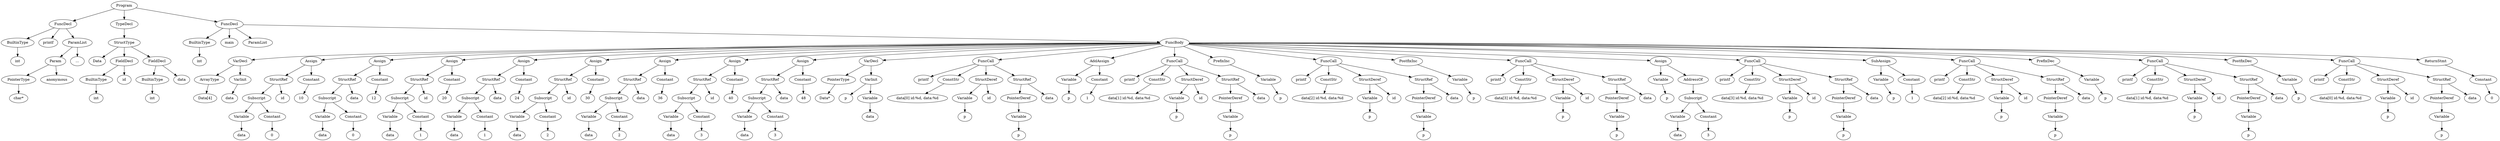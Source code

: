 digraph {
Program [label = Program]
Program -> FuncDecl_5677471808
FuncDecl_5677471808 [label = FuncDecl]
FuncDecl_5677471808 -> BuiltinType_5677471312
BuiltinType_5677471312 [label = BuiltinType]
"int_5677471312" [label = "int"]
BuiltinType_5677471312 -> "int_5677471312"
printf_5677471808[ label = printf]
FuncDecl_5677471808 -> printf_5677471808
FuncDecl_5677471808 -> ParamList_5677471536
ParamList_5677471536 [label = ParamList]
ParamList_5677471536 -> Param_5677471664
Param_5677471664 [label = Param]
Param_5677471664 -> PointerType_5677471472
PointerType_5677471472 [label = PointerType]
"char*_5677471472" [label = "char*"]
PointerType_5677471472 -> "char*_5677471472"
anonymous_5677471664 [label = anonymous]
Param_5677471664 -> anonymous_5677471664
"..._5677471536" [label = "..."]
ParamList_5677471536 -> "..._5677471536"
Program -> TypeDecl_5677471616
TypeDecl_5677471616 [label = TypeDecl]
TypeDecl_5677471616 -> StructType_5677472288
StructType_5677472288 [label = StructType]
"Data_5677472288" [label = "Data"]
StructType_5677472288 -> "Data_5677472288"
StructType_5677472288 -> FieldDecl_5677472064
FieldDecl_5677472064 [label = FieldDecl]
FieldDecl_5677472064 -> BuiltinType_5677471904
BuiltinType_5677471904 [label = BuiltinType]
"int_5677471904" [label = "int"]
BuiltinType_5677471904 -> "int_5677471904"
id_5677472064 [label = id]
FieldDecl_5677472064 -> id_5677472064
StructType_5677472288 -> FieldDecl_5677472256
FieldDecl_5677472256 [label = FieldDecl]
FieldDecl_5677472256 -> BuiltinType_5677472096
BuiltinType_5677472096 [label = BuiltinType]
"int_5677472096" [label = "int"]
BuiltinType_5677472096 -> "int_5677472096"
data_5677472256 [label = data]
FieldDecl_5677472256 -> data_5677472256
Program -> FuncDecl_5677482432
FuncDecl_5677482432 [label = FuncDecl]
FuncDecl_5677482432 -> BuiltinType_5677472352
BuiltinType_5677472352 [label = BuiltinType]
"int_5677472352" [label = "int"]
BuiltinType_5677472352 -> "int_5677472352"
main_5677482432[ label = main]
FuncDecl_5677482432 -> main_5677482432
FuncDecl_5677482432 -> ParamList_5677472448
ParamList_5677472448 [label = ParamList]
FuncDecl_5677482432 -> FuncBody_5677482416
FuncBody_5677482416 [label = FuncBody]
FuncBody_5677482416 -> VarDecl_5677472976
VarDecl_5677472976 [label = VarDecl]
VarDecl_5677472976 -> ArrayType_5677472832
ArrayType_5677472832 [label = ArrayType]
"Data[4]_5677472832" [label = "Data[4]"]
ArrayType_5677472832 -> "Data[4]_5677472832"
VarDecl_5677472976 -> VarInit_5677472928
VarInit_5677472928 [label = VarInit]
data_5677472928 [label = data]
VarInit_5677472928 -> data_5677472928
FuncBody_5677482416 -> Assign_5677473312
Assign_5677473312 [label = Assign]
Assign_5677473312 -> StructRef_5677473200
StructRef_5677473200 [label = StructRef]
StructRef_5677473200 -> Subscript_5677473136
Subscript_5677473136 [label = Subscript]
Subscript_5677473136 -> Variable_5677473040
Variable_5677473040 [label = Variable]
data_5677473040 [label = data]
Variable_5677473040 -> data_5677473040
Subscript_5677473136 -> Constant_5677473072
Constant_5677473072 [label = Constant]
int_5677473072 [label = "0"]
Constant_5677473072 -> int_5677473072
id_5677473200[ label = id]
StructRef_5677473200 -> id_5677473200
Assign_5677473312 -> Constant_5677473248
Constant_5677473248 [label = Constant]
int_5677473248 [label = "10"]
Constant_5677473248 -> int_5677473248
FuncBody_5677482416 -> Assign_5677473648
Assign_5677473648 [label = Assign]
Assign_5677473648 -> StructRef_5677473536
StructRef_5677473536 [label = StructRef]
StructRef_5677473536 -> Subscript_5677473472
Subscript_5677473472 [label = Subscript]
Subscript_5677473472 -> Variable_5677473376
Variable_5677473376 [label = Variable]
data_5677473376 [label = data]
Variable_5677473376 -> data_5677473376
Subscript_5677473472 -> Constant_5677473408
Constant_5677473408 [label = Constant]
int_5677473408 [label = "0"]
Constant_5677473408 -> int_5677473408
data_5677473536[ label = data]
StructRef_5677473536 -> data_5677473536
Assign_5677473648 -> Constant_5677473584
Constant_5677473584 [label = Constant]
int_5677473584 [label = "12"]
Constant_5677473584 -> int_5677473584
FuncBody_5677482416 -> Assign_5677474016
Assign_5677474016 [label = Assign]
Assign_5677474016 -> StructRef_5677473904
StructRef_5677473904 [label = StructRef]
StructRef_5677473904 -> Subscript_5677473840
Subscript_5677473840 [label = Subscript]
Subscript_5677473840 -> Variable_5677473744
Variable_5677473744 [label = Variable]
data_5677473744 [label = data]
Variable_5677473744 -> data_5677473744
Subscript_5677473840 -> Constant_5677473776
Constant_5677473776 [label = Constant]
int_5677473776 [label = "1"]
Constant_5677473776 -> int_5677473776
id_5677473904[ label = id]
StructRef_5677473904 -> id_5677473904
Assign_5677474016 -> Constant_5677473952
Constant_5677473952 [label = Constant]
int_5677473952 [label = "20"]
Constant_5677473952 -> int_5677473952
FuncBody_5677482416 -> Assign_5677474352
Assign_5677474352 [label = Assign]
Assign_5677474352 -> StructRef_5677474240
StructRef_5677474240 [label = StructRef]
StructRef_5677474240 -> Subscript_5677474176
Subscript_5677474176 [label = Subscript]
Subscript_5677474176 -> Variable_5677474080
Variable_5677474080 [label = Variable]
data_5677474080 [label = data]
Variable_5677474080 -> data_5677474080
Subscript_5677474176 -> Constant_5677474112
Constant_5677474112 [label = Constant]
int_5677474112 [label = "1"]
Constant_5677474112 -> int_5677474112
data_5677474240[ label = data]
StructRef_5677474240 -> data_5677474240
Assign_5677474352 -> Constant_5677474288
Constant_5677474288 [label = Constant]
int_5677474288 [label = "24"]
Constant_5677474288 -> int_5677474288
FuncBody_5677482416 -> Assign_5677474720
Assign_5677474720 [label = Assign]
Assign_5677474720 -> StructRef_5677474608
StructRef_5677474608 [label = StructRef]
StructRef_5677474608 -> Subscript_5677474544
Subscript_5677474544 [label = Subscript]
Subscript_5677474544 -> Variable_5677474448
Variable_5677474448 [label = Variable]
data_5677474448 [label = data]
Variable_5677474448 -> data_5677474448
Subscript_5677474544 -> Constant_5677474480
Constant_5677474480 [label = Constant]
int_5677474480 [label = "2"]
Constant_5677474480 -> int_5677474480
id_5677474608[ label = id]
StructRef_5677474608 -> id_5677474608
Assign_5677474720 -> Constant_5677474656
Constant_5677474656 [label = Constant]
int_5677474656 [label = "30"]
Constant_5677474656 -> int_5677474656
FuncBody_5677482416 -> Assign_5677475056
Assign_5677475056 [label = Assign]
Assign_5677475056 -> StructRef_5677474944
StructRef_5677474944 [label = StructRef]
StructRef_5677474944 -> Subscript_5677474880
Subscript_5677474880 [label = Subscript]
Subscript_5677474880 -> Variable_5677474784
Variable_5677474784 [label = Variable]
data_5677474784 [label = data]
Variable_5677474784 -> data_5677474784
Subscript_5677474880 -> Constant_5677474816
Constant_5677474816 [label = Constant]
int_5677474816 [label = "2"]
Constant_5677474816 -> int_5677474816
data_5677474944[ label = data]
StructRef_5677474944 -> data_5677474944
Assign_5677475056 -> Constant_5677474992
Constant_5677474992 [label = Constant]
int_5677474992 [label = "36"]
Constant_5677474992 -> int_5677474992
FuncBody_5677482416 -> Assign_5677475392
Assign_5677475392 [label = Assign]
Assign_5677475392 -> StructRef_5677475280
StructRef_5677475280 [label = StructRef]
StructRef_5677475280 -> Subscript_5677475216
Subscript_5677475216 [label = Subscript]
Subscript_5677475216 -> Variable_5677475120
Variable_5677475120 [label = Variable]
data_5677475120 [label = data]
Variable_5677475120 -> data_5677475120
Subscript_5677475216 -> Constant_5677475152
Constant_5677475152 [label = Constant]
int_5677475152 [label = "3"]
Constant_5677475152 -> int_5677475152
id_5677475280[ label = id]
StructRef_5677475280 -> id_5677475280
Assign_5677475392 -> Constant_5677475328
Constant_5677475328 [label = Constant]
int_5677475328 [label = "40"]
Constant_5677475328 -> int_5677475328
FuncBody_5677482416 -> Assign_5677475728
Assign_5677475728 [label = Assign]
Assign_5677475728 -> StructRef_5677475616
StructRef_5677475616 [label = StructRef]
StructRef_5677475616 -> Subscript_5677475552
Subscript_5677475552 [label = Subscript]
Subscript_5677475552 -> Variable_5677475456
Variable_5677475456 [label = Variable]
data_5677475456 [label = data]
Variable_5677475456 -> data_5677475456
Subscript_5677475552 -> Constant_5677475488
Constant_5677475488 [label = Constant]
int_5677475488 [label = "3"]
Constant_5677475488 -> int_5677475488
data_5677475616[ label = data]
StructRef_5677475616 -> data_5677475616
Assign_5677475728 -> Constant_5677475664
Constant_5677475664 [label = Constant]
int_5677475664 [label = "48"]
Constant_5677475664 -> int_5677475664
FuncBody_5677482416 -> VarDecl_5677476144
VarDecl_5677476144 [label = VarDecl]
VarDecl_5677476144 -> PointerType_5677474384
PointerType_5677474384 [label = PointerType]
"Data*_5677474384" [label = "Data*"]
PointerType_5677474384 -> "Data*_5677474384"
VarDecl_5677476144 -> VarInit_5677476064
VarInit_5677476064 [label = VarInit]
p_5677476064 [label = p]
VarInit_5677476064 -> p_5677476064
VarInit_5677476064 -> Variable_5677476032
Variable_5677476032 [label = Variable]
data_5677476032 [label = data]
Variable_5677476032 -> data_5677476032
FuncBody_5677482416 -> FuncCall_5677476768
FuncCall_5677476768 [label = FuncCall]
printf_5677476768[ label = printf]
FuncCall_5677476768 -> printf_5677476768
FuncCall_5677476768 -> ConstStr_5677476288
ConstStr_5677476288 [label = ConstStr]
str_5677476288 [label = "data[0] id:%d, data:%d"]
ConstStr_5677476288 -> str_5677476288
FuncCall_5677476768 -> StructDeref_5677476544
StructDeref_5677476544 [label = StructDeref]
StructDeref_5677476544 -> Variable_5677476480
Variable_5677476480 [label = Variable]
p_5677476480 [label = p]
Variable_5677476480 -> p_5677476480
id_5677476544[ label = id]
StructDeref_5677476544 -> id_5677476544
FuncCall_5677476768 -> StructRef_5677476688
StructRef_5677476688 [label = StructRef]
StructRef_5677476688 -> PointerDeref_5677244592
PointerDeref_5677244592 [label = PointerDeref]
PointerDeref_5677244592 -> Variable_5677476624
Variable_5677476624 [label = Variable]
p_5677476624 [label = p]
Variable_5677476624 -> p_5677476624
data_5677476688[ label = data]
StructRef_5677476688 -> data_5677476688
FuncBody_5677482416 -> AddAssign_5677476944
AddAssign_5677476944 [label = AddAssign]
AddAssign_5677476944 -> Variable_5677476848
Variable_5677476848 [label = Variable]
p_5677476848 [label = p]
Variable_5677476848 -> p_5677476848
AddAssign_5677476944 -> Constant_5677476880
Constant_5677476880 [label = Constant]
int_5677476880 [label = "1"]
Constant_5677476880 -> int_5677476880
FuncBody_5677482416 -> FuncCall_5677477568
FuncCall_5677477568 [label = FuncCall]
printf_5677477568[ label = printf]
FuncCall_5677477568 -> printf_5677477568
FuncCall_5677477568 -> ConstStr_5677477088
ConstStr_5677477088 [label = ConstStr]
str_5677477088 [label = "data[1] id:%d, data:%d"]
ConstStr_5677477088 -> str_5677477088
FuncCall_5677477568 -> StructDeref_5677477344
StructDeref_5677477344 [label = StructDeref]
StructDeref_5677477344 -> Variable_5677477280
Variable_5677477280 [label = Variable]
p_5677477280 [label = p]
Variable_5677477280 -> p_5677477280
id_5677477344[ label = id]
StructDeref_5677477344 -> id_5677477344
FuncCall_5677477568 -> StructRef_5677477488
StructRef_5677477488 [label = StructRef]
StructRef_5677477488 -> PointerDeref_5677236288
PointerDeref_5677236288 [label = PointerDeref]
PointerDeref_5677236288 -> Variable_5677477424
Variable_5677477424 [label = Variable]
p_5677477424 [label = p]
Variable_5677477424 -> p_5677477424
data_5677477488[ label = data]
StructRef_5677477488 -> data_5677477488
FuncBody_5677482416 -> PrefixInc_5677035680
PrefixInc_5677035680 [label = PrefixInc]
PrefixInc_5677035680 -> Variable_5677477648
Variable_5677477648 [label = Variable]
p_5677477648 [label = p]
Variable_5677477648 -> p_5677477648
FuncBody_5677482416 -> FuncCall_5677478272
FuncCall_5677478272 [label = FuncCall]
printf_5677478272[ label = printf]
FuncCall_5677478272 -> printf_5677478272
FuncCall_5677478272 -> ConstStr_5677477792
ConstStr_5677477792 [label = ConstStr]
str_5677477792 [label = "data[2] id:%d, data:%d"]
ConstStr_5677477792 -> str_5677477792
FuncCall_5677478272 -> StructDeref_5677478048
StructDeref_5677478048 [label = StructDeref]
StructDeref_5677478048 -> Variable_5677477984
Variable_5677477984 [label = Variable]
p_5677477984 [label = p]
Variable_5677477984 -> p_5677477984
id_5677478048[ label = id]
StructDeref_5677478048 -> id_5677478048
FuncCall_5677478272 -> StructRef_5677478192
StructRef_5677478192 [label = StructRef]
StructRef_5677478192 -> PointerDeref_5677083872
PointerDeref_5677083872 [label = PointerDeref]
PointerDeref_5677083872 -> Variable_5677478128
Variable_5677478128 [label = Variable]
p_5677478128 [label = p]
Variable_5677478128 -> p_5677478128
data_5677478192[ label = data]
StructRef_5677478192 -> data_5677478192
FuncBody_5677482416 -> PostfixInc_5677230688
PostfixInc_5677230688 [label = PostfixInc]
PostfixInc_5677230688 -> Variable_5677478352
Variable_5677478352 [label = Variable]
p_5677478352 [label = p]
Variable_5677478352 -> p_5677478352
FuncBody_5677482416 -> FuncCall_5677478976
FuncCall_5677478976 [label = FuncCall]
printf_5677478976[ label = printf]
FuncCall_5677478976 -> printf_5677478976
FuncCall_5677478976 -> ConstStr_5677478496
ConstStr_5677478496 [label = ConstStr]
str_5677478496 [label = "data[3] id:%d, data:%d"]
ConstStr_5677478496 -> str_5677478496
FuncCall_5677478976 -> StructDeref_5677478752
StructDeref_5677478752 [label = StructDeref]
StructDeref_5677478752 -> Variable_5677478688
Variable_5677478688 [label = Variable]
p_5677478688 [label = p]
Variable_5677478688 -> p_5677478688
id_5677478752[ label = id]
StructDeref_5677478752 -> id_5677478752
FuncCall_5677478976 -> StructRef_5677478896
StructRef_5677478896 [label = StructRef]
StructRef_5677478896 -> PointerDeref_5677057232
PointerDeref_5677057232 [label = PointerDeref]
PointerDeref_5677057232 -> Variable_5677478832
Variable_5677478832 [label = Variable]
p_5677478832 [label = p]
Variable_5677478832 -> p_5677478832
data_5677478896[ label = data]
StructRef_5677478896 -> data_5677478896
FuncBody_5677482416 -> Assign_5677479504
Assign_5677479504 [label = Assign]
Assign_5677479504 -> Variable_5677479312
Variable_5677479312 [label = Variable]
p_5677479312 [label = p]
Variable_5677479312 -> p_5677479312
Assign_5677479504 -> AddressOf_5677014672
AddressOf_5677014672 [label = AddressOf]
AddressOf_5677014672 -> Subscript_5677479472
Subscript_5677479472 [label = Subscript]
Subscript_5677479472 -> Variable_5677479376
Variable_5677479376 [label = Variable]
data_5677479376 [label = data]
Variable_5677479376 -> data_5677479376
Subscript_5677479472 -> Constant_5677479408
Constant_5677479408 [label = Constant]
int_5677479408 [label = "3"]
Constant_5677479408 -> int_5677479408
FuncBody_5677482416 -> FuncCall_5677480016
FuncCall_5677480016 [label = FuncCall]
printf_5677480016[ label = printf]
FuncCall_5677480016 -> printf_5677480016
FuncCall_5677480016 -> ConstStr_5677479648
ConstStr_5677479648 [label = ConstStr]
str_5677479648 [label = "data[3] id:%d, data:%d"]
ConstStr_5677479648 -> str_5677479648
FuncCall_5677480016 -> StructDeref_5677479904
StructDeref_5677479904 [label = StructDeref]
StructDeref_5677479904 -> Variable_5677479840
Variable_5677479840 [label = Variable]
p_5677479840 [label = p]
Variable_5677479840 -> p_5677479840
id_5677479904[ label = id]
StructDeref_5677479904 -> id_5677479904
FuncCall_5677480016 -> StructRef_5677479968
StructRef_5677479968 [label = StructRef]
StructRef_5677479968 -> PointerDeref_5677014768
PointerDeref_5677014768 [label = PointerDeref]
PointerDeref_5677014768 -> Variable_5677475792
Variable_5677475792 [label = Variable]
p_5677475792 [label = p]
Variable_5677475792 -> p_5677475792
data_5677479968[ label = data]
StructRef_5677479968 -> data_5677479968
FuncBody_5677482416 -> SubAssign_5677480192
SubAssign_5677480192 [label = SubAssign]
SubAssign_5677480192 -> Variable_5677480096
Variable_5677480096 [label = Variable]
p_5677480096 [label = p]
Variable_5677480096 -> p_5677480096
SubAssign_5677480192 -> Constant_5677480128
Constant_5677480128 [label = Constant]
int_5677480128 [label = "1"]
Constant_5677480128 -> int_5677480128
FuncBody_5677482416 -> FuncCall_5677480832
FuncCall_5677480832 [label = FuncCall]
printf_5677480832[ label = printf]
FuncCall_5677480832 -> printf_5677480832
FuncCall_5677480832 -> ConstStr_5677480336
ConstStr_5677480336 [label = ConstStr]
str_5677480336 [label = "data[2] id:%d, data:%d"]
ConstStr_5677480336 -> str_5677480336
FuncCall_5677480832 -> StructDeref_5677480592
StructDeref_5677480592 [label = StructDeref]
StructDeref_5677480592 -> Variable_5677480528
Variable_5677480528 [label = Variable]
p_5677480528 [label = p]
Variable_5677480528 -> p_5677480528
id_5677480592[ label = id]
StructDeref_5677480592 -> id_5677480592
FuncCall_5677480832 -> StructRef_5677480752
StructRef_5677480752 [label = StructRef]
StructRef_5677480752 -> PointerDeref_5677479952
PointerDeref_5677479952 [label = PointerDeref]
PointerDeref_5677479952 -> Variable_5677480688
Variable_5677480688 [label = Variable]
p_5677480688 [label = p]
Variable_5677480688 -> p_5677480688
data_5677480752[ label = data]
StructRef_5677480752 -> data_5677480752
FuncBody_5677482416 -> PrefixDec_5677480640
PrefixDec_5677480640 [label = PrefixDec]
PrefixDec_5677480640 -> Variable_5677480912
Variable_5677480912 [label = Variable]
p_5677480912 [label = p]
Variable_5677480912 -> p_5677480912
FuncBody_5677482416 -> FuncCall_5677481568
FuncCall_5677481568 [label = FuncCall]
printf_5677481568[ label = printf]
FuncCall_5677481568 -> printf_5677481568
FuncCall_5677481568 -> ConstStr_5677481056
ConstStr_5677481056 [label = ConstStr]
str_5677481056 [label = "data[1] id:%d, data:%d"]
ConstStr_5677481056 -> str_5677481056
FuncCall_5677481568 -> StructDeref_5677481328
StructDeref_5677481328 [label = StructDeref]
StructDeref_5677481328 -> Variable_5677481264
Variable_5677481264 [label = Variable]
p_5677481264 [label = p]
Variable_5677481264 -> p_5677481264
id_5677481328[ label = id]
StructDeref_5677481328 -> id_5677481328
FuncCall_5677481568 -> StructRef_5677481488
StructRef_5677481488 [label = StructRef]
StructRef_5677481488 -> PointerDeref_5677481216
PointerDeref_5677481216 [label = PointerDeref]
PointerDeref_5677481216 -> Variable_5677481424
Variable_5677481424 [label = Variable]
p_5677481424 [label = p]
Variable_5677481424 -> p_5677481424
data_5677481488[ label = data]
StructRef_5677481488 -> data_5677481488
FuncBody_5677482416 -> PostfixDec_5677481376
PostfixDec_5677481376 [label = PostfixDec]
PostfixDec_5677481376 -> Variable_5677481648
Variable_5677481648 [label = Variable]
p_5677481648 [label = p]
Variable_5677481648 -> p_5677481648
FuncBody_5677482416 -> FuncCall_5677482304
FuncCall_5677482304 [label = FuncCall]
printf_5677482304[ label = printf]
FuncCall_5677482304 -> printf_5677482304
FuncCall_5677482304 -> ConstStr_5677481792
ConstStr_5677481792 [label = ConstStr]
str_5677481792 [label = "data[0] id:%d, data:%d"]
ConstStr_5677481792 -> str_5677481792
FuncCall_5677482304 -> StructDeref_5677482064
StructDeref_5677482064 [label = StructDeref]
StructDeref_5677482064 -> Variable_5677482000
Variable_5677482000 [label = Variable]
p_5677482000 [label = p]
Variable_5677482000 -> p_5677482000
id_5677482064[ label = id]
StructDeref_5677482064 -> id_5677482064
FuncCall_5677482304 -> StructRef_5677482224
StructRef_5677482224 [label = StructRef]
StructRef_5677482224 -> PointerDeref_5677481952
PointerDeref_5677481952 [label = PointerDeref]
PointerDeref_5677481952 -> Variable_5677482160
Variable_5677482160 [label = Variable]
p_5677482160 [label = p]
Variable_5677482160 -> p_5677482160
data_5677482224[ label = data]
StructRef_5677482224 -> data_5677482224
FuncBody_5677482416 -> ReturnStmt_5677482112
ReturnStmt_5677482112 [label = ReturnStmt]
ReturnStmt_5677482112 -> Constant_5677482352
Constant_5677482352 [label = Constant]
int_5677482352 [label = "0"]
Constant_5677482352 -> int_5677482352
}
